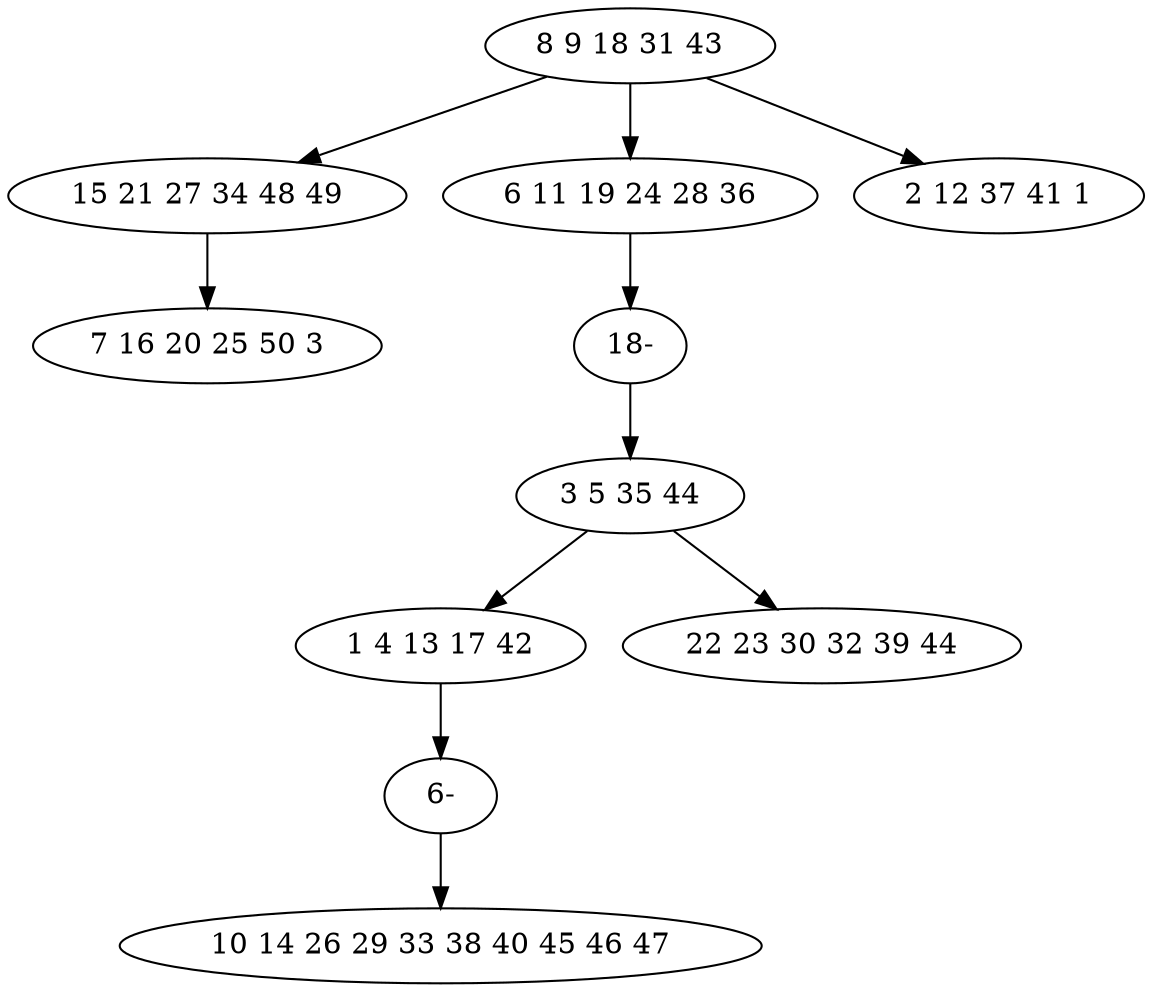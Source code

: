 digraph true_tree {
	"0" -> "1"
	"0" -> "2"
	"2" -> "9"
	"3" -> "4"
	"0" -> "5"
	"3" -> "6"
	"4" -> "10"
	"1" -> "8"
	"9" -> "3"
	"10" -> "7"
	"0" [label="8 9 18 31 43"];
	"1" [label="15 21 27 34 48 49"];
	"2" [label="6 11 19 24 28 36"];
	"3" [label="3 5 35 44"];
	"4" [label="1 4 13 17 42"];
	"5" [label="2 12 37 41 1"];
	"6" [label="22 23 30 32 39 44"];
	"7" [label="10 14 26 29 33 38 40 45 46 47"];
	"8" [label="7 16 20 25 50 3"];
	"9" [label="18-"];
	"10" [label="6-"];
}
